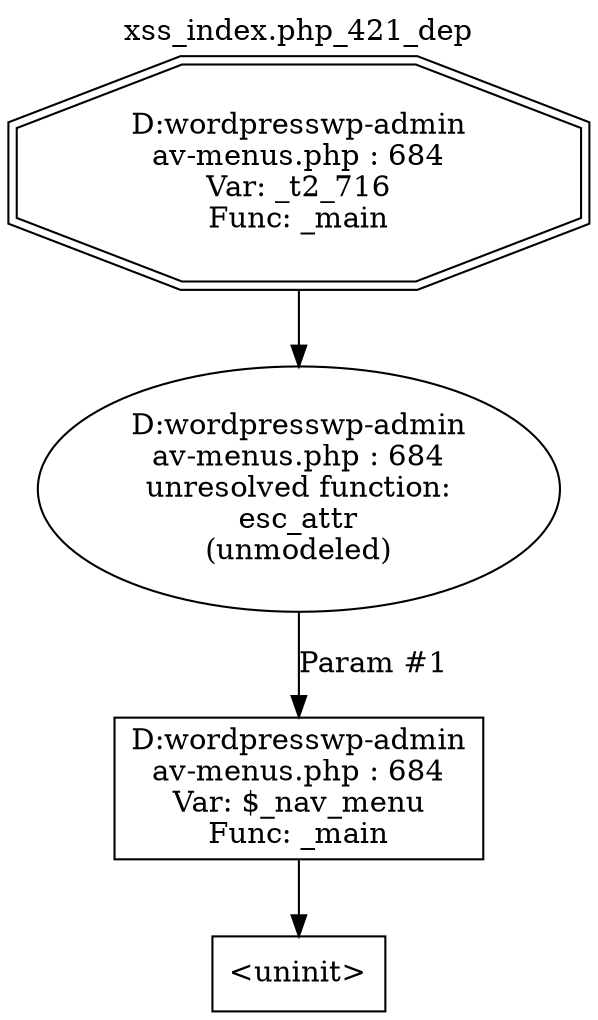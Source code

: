 digraph cfg {
  label="xss_index.php_421_dep";
  labelloc=t;
  n1 [shape=doubleoctagon, label="D:\wordpress\wp-admin\nav-menus.php : 684\nVar: _t2_716\nFunc: _main\n"];
  n2 [shape=ellipse, label="D:\wordpress\wp-admin\nav-menus.php : 684\nunresolved function:\nesc_attr\n(unmodeled)\n"];
  n3 [shape=box, label="D:\wordpress\wp-admin\nav-menus.php : 684\nVar: $_nav_menu\nFunc: _main\n"];
  n4 [shape=box, label="<uninit>"];
  n1 -> n2;
  n3 -> n4;
  n2 -> n3[label="Param #1"];
}
